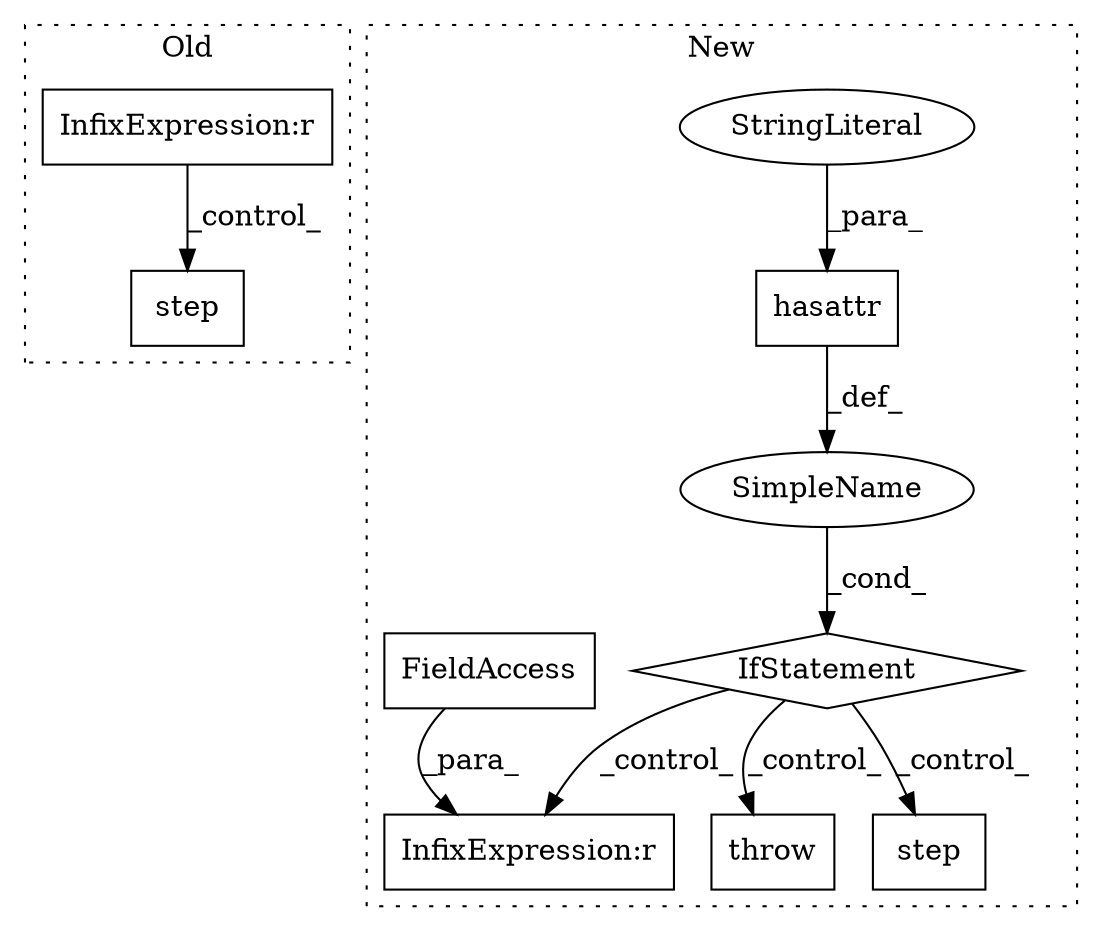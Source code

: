 digraph G {
subgraph cluster0 {
1 [label="step" a="32" s="3698" l="6" shape="box"];
9 [label="InfixExpression:r" a="27" s="3669" l="4" shape="box"];
label = "Old";
style="dotted";
}
subgraph cluster1 {
2 [label="hasattr" a="32" s="3262,3288" l="8,1" shape="box"];
3 [label="IfStatement" a="25" s="3258,3304" l="4,2" shape="diamond"];
4 [label="SimpleName" a="42" s="" l="" shape="ellipse"];
5 [label="step" a="32" s="3418,3427" l="5,1" shape="box"];
6 [label="StringLiteral" a="45" s="3275" l="13" shape="ellipse"];
7 [label="throw" a="53" s="3314" l="6" shape="box"];
8 [label="InfixExpression:r" a="27" s="3772" l="4" shape="box"];
10 [label="FieldAccess" a="22" s="3754" l="18" shape="box"];
label = "New";
style="dotted";
}
2 -> 4 [label="_def_"];
3 -> 8 [label="_control_"];
3 -> 7 [label="_control_"];
3 -> 5 [label="_control_"];
4 -> 3 [label="_cond_"];
6 -> 2 [label="_para_"];
9 -> 1 [label="_control_"];
10 -> 8 [label="_para_"];
}